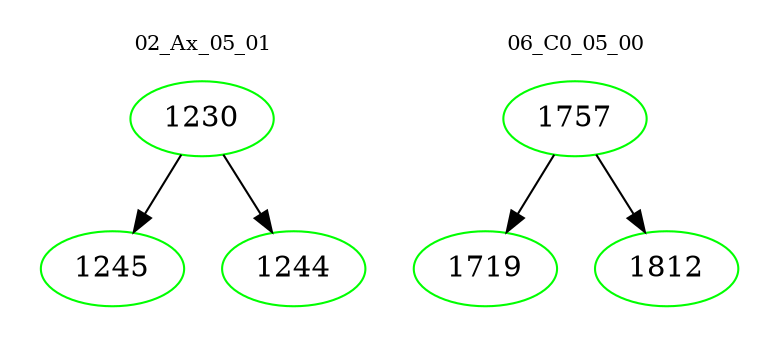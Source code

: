 digraph{
subgraph cluster_0 {
color = white
label = "02_Ax_05_01";
fontsize=10;
T0_1230 [label="1230", color="green"]
T0_1230 -> T0_1245 [color="black"]
T0_1245 [label="1245", color="green"]
T0_1230 -> T0_1244 [color="black"]
T0_1244 [label="1244", color="green"]
}
subgraph cluster_1 {
color = white
label = "06_C0_05_00";
fontsize=10;
T1_1757 [label="1757", color="green"]
T1_1757 -> T1_1719 [color="black"]
T1_1719 [label="1719", color="green"]
T1_1757 -> T1_1812 [color="black"]
T1_1812 [label="1812", color="green"]
}
}
